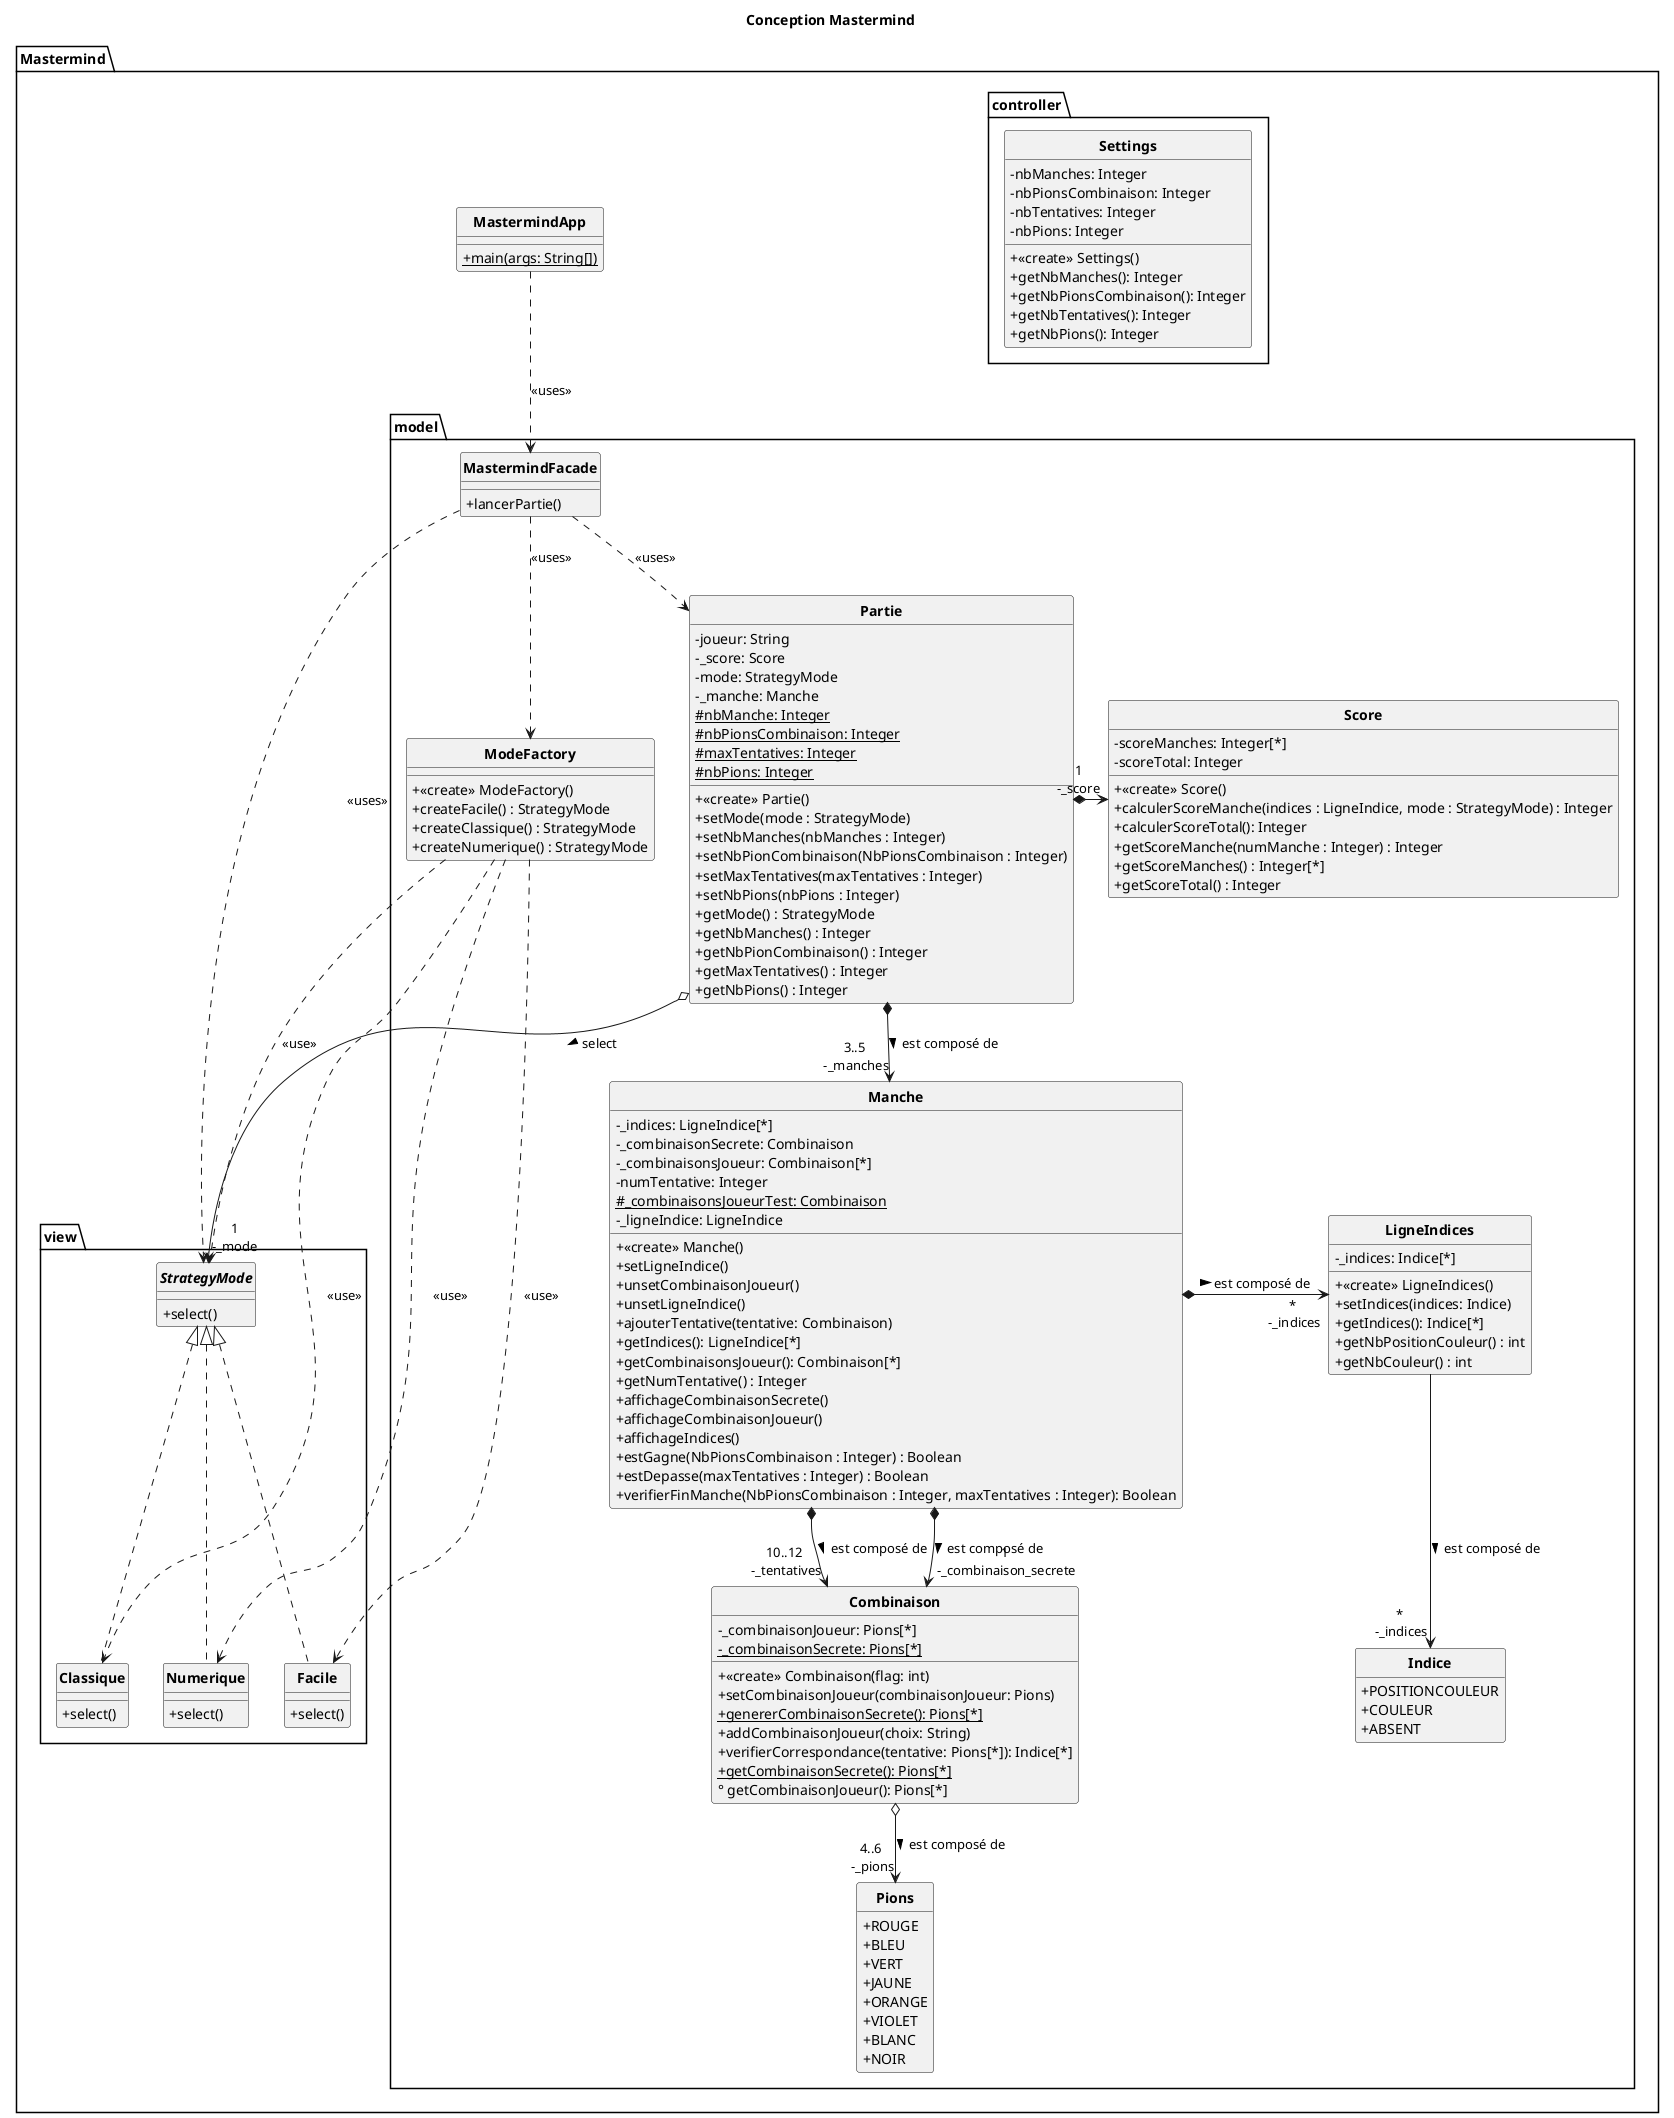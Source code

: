 @startuml Mastermind

title Conception Mastermind

skinparam style strictuml
skinparam classAttributeIconSize 0
skinparam classFontStyle Bold
hide enum methods

package Mastermind
{
    /''''''''''''''''''''''''''''''''''''''''''''''''''''''''''
    '                          main                           '
    ''''''''''''''''''''''''''''''''''''''''''''''''''''''''''/
    class MastermindApp{
        + {static} main(args: String[])
    }

    /''''''''''''''''''''''''''''''''''''''''''''''''''''''''''
    '                         models                          '
    ''''''''''''''''''''''''''''''''''''''''''''''''''''''''''/
    package model
    {
        class MastermindFacade {
            + lancerPartie()
        }

        class Partie {
            - joueur: String
            - _score: Score
            - mode: StrategyMode
            - _manche: Manche
            # {static} nbManche: Integer
            # {static} nbPionsCombinaison: Integer
            # {static} maxTentatives: Integer
            # {static} nbPions: Integer
            + <<create>> Partie()
            + setMode(mode : StrategyMode)
            + setNbManches(nbManches : Integer)
            + setNbPionCombinaison(NbPionsCombinaison : Integer)
            + setMaxTentatives(maxTentatives : Integer)
            + setNbPions(nbPions : Integer)
            + getMode() : StrategyMode
            + getNbManches() : Integer
            + getNbPionCombinaison() : Integer
            + getMaxTentatives() : Integer
            + getNbPions() : Integer
        }

        class Score {
            - scoreManches: Integer[*]
            - scoreTotal: Integer
            + <<create>> Score()
            + calculerScoreManche(indices : LigneIndice, mode : StrategyMode) : Integer
            + calculerScoreTotal(): Integer
            + getScoreManche(numManche : Integer) : Integer
            + getScoreManches() : Integer[*]
            + getScoreTotal() : Integer
        }

        class Manche {
            - _indices: LigneIndice[*]
            - _combinaisonSecrete: Combinaison
            - _combinaisonsJoueur: Combinaison[*]
            - numTentative: Integer
            # {static} _combinaisonsJoueurTest: Combinaison
            - _ligneIndice: LigneIndice
            + <<create>> Manche()
            + setLigneIndice()
            + unsetCombinaisonJoueur()
            + unsetLigneIndice()
            + ajouterTentative(tentative: Combinaison)
            + getIndices(): LigneIndice[*]
            + getCombinaisonsJoueur(): Combinaison[*]
            + getNumTentative() : Integer
            + affichageCombinaisonSecrete()
            + affichageCombinaisonJoueur()
            + affichageIndices()
            + estGagne(NbPionsCombinaison : Integer) : Boolean
            + estDepasse(maxTentatives : Integer) : Boolean
            + verifierFinManche(NbPionsCombinaison : Integer, maxTentatives : Integer): Boolean
        }

        class Combinaison {
            - _combinaisonJoueur: Pions[*]
            - {static} _combinaisonSecrete: Pions[*]
            + <<create>> Combinaison(flag: int)
            + setCombinaisonJoueur(combinaisonJoueur: Pions)
            + {static} genererCombinaisonSecrete(): Pions[*]
            + addCombinaisonJoueur(choix: String)
            + verifierCorrespondance(tentative: Pions[*]): Indice[*]
            + {static} getCombinaisonSecrete(): Pions[*]
            ° getCombinaisonJoueur(): Pions[*]
        }

        class LigneIndices {
            - _indices: Indice[*]
            + <<create>> LigneIndices()
            + setIndices(indices: Indice)
            + getIndices(): Indice[*]
            + getNbPositionCouleur() : int
            + getNbCouleur() : int
        }

        class ModeFactory {
            + <<create>> ModeFactory()
            + createFacile() : StrategyMode
            + createClassique() : StrategyMode
            + createNumerique() : StrategyMode
        }

        enum Pions {
            +ROUGE
            +BLEU
            +VERT
            +JAUNE
            +ORANGE
            +VIOLET
            +BLANC
            +NOIR
        }

        enum Indice {
            +POSITIONCOULEUR
            +COULEUR
            +ABSENT
        }
    }

    /''''''''''''''''''''''''''''''''''''''''''''''''''''''''''
    '                          view                           '
    ''''''''''''''''''''''''''''''''''''''''''''''''''''''''''/
    package view
    {
        interface StrategyMode {
            + select()
        }
        class Facile implements StrategyMode {
            + select()
        }

        class Classique implements StrategyMode {
            + select()
        }

        class Numerique implements StrategyMode {
            + select()
        }
    }

    /''''''''''''''''''''''''''''''''''''''''''''''''''''''''''
    '                       controller                        '
    ''''''''''''''''''''''''''''''''''''''''''''''''''''''''''/
    package controller
    {
        class Settings {
            - nbManches: Integer
            - nbPionsCombinaison: Integer
            - nbTentatives: Integer
            - nbPions: Integer
            + <<create>> Settings()
            + getNbManches(): Integer
            + getNbPionsCombinaison(): Integer
            + getNbTentatives(): Integer
            + getNbPions(): Integer
        }
    }
}

/''''''''''''''''''''''''''''''''''''''''''''''''''''''''''
'                          lien                           '
''''''''''''''''''''''''''''''''''''''''''''''''''''''''''/
MastermindApp ..> MastermindFacade : <<uses>>
MastermindFacade ..> Partie : <<uses>>
MastermindFacade ..> StrategyMode : <<uses>>
MastermindFacade ..> ModeFactory : <<uses>>
Partie *--> "3..5\n -_manches" Manche: > est composé de
Partie o-> "1\n-_mode" StrategyMode : > select
Partie *-> "1\n-_score" Score
Manche *-> "*\n -_indices" LigneIndices: > est composé de
Manche *--> "10..12\n -_tentatives" Combinaison: > est composé de
Manche *--> "1\n -_combinaison_secrete" Combinaison: > est composé de
LigneIndices --> "*\n -_indices" Indice: > est composé de
Combinaison o--> "4..6\n -_pions" Pions: > est composé de
ModeFactory ..> StrategyMode : <<use>>
ModeFactory ..> Facile : <<use>>
ModeFactory ..> Classique : <<use>>
ModeFactory ..> Numerique : <<use>>
@enduml